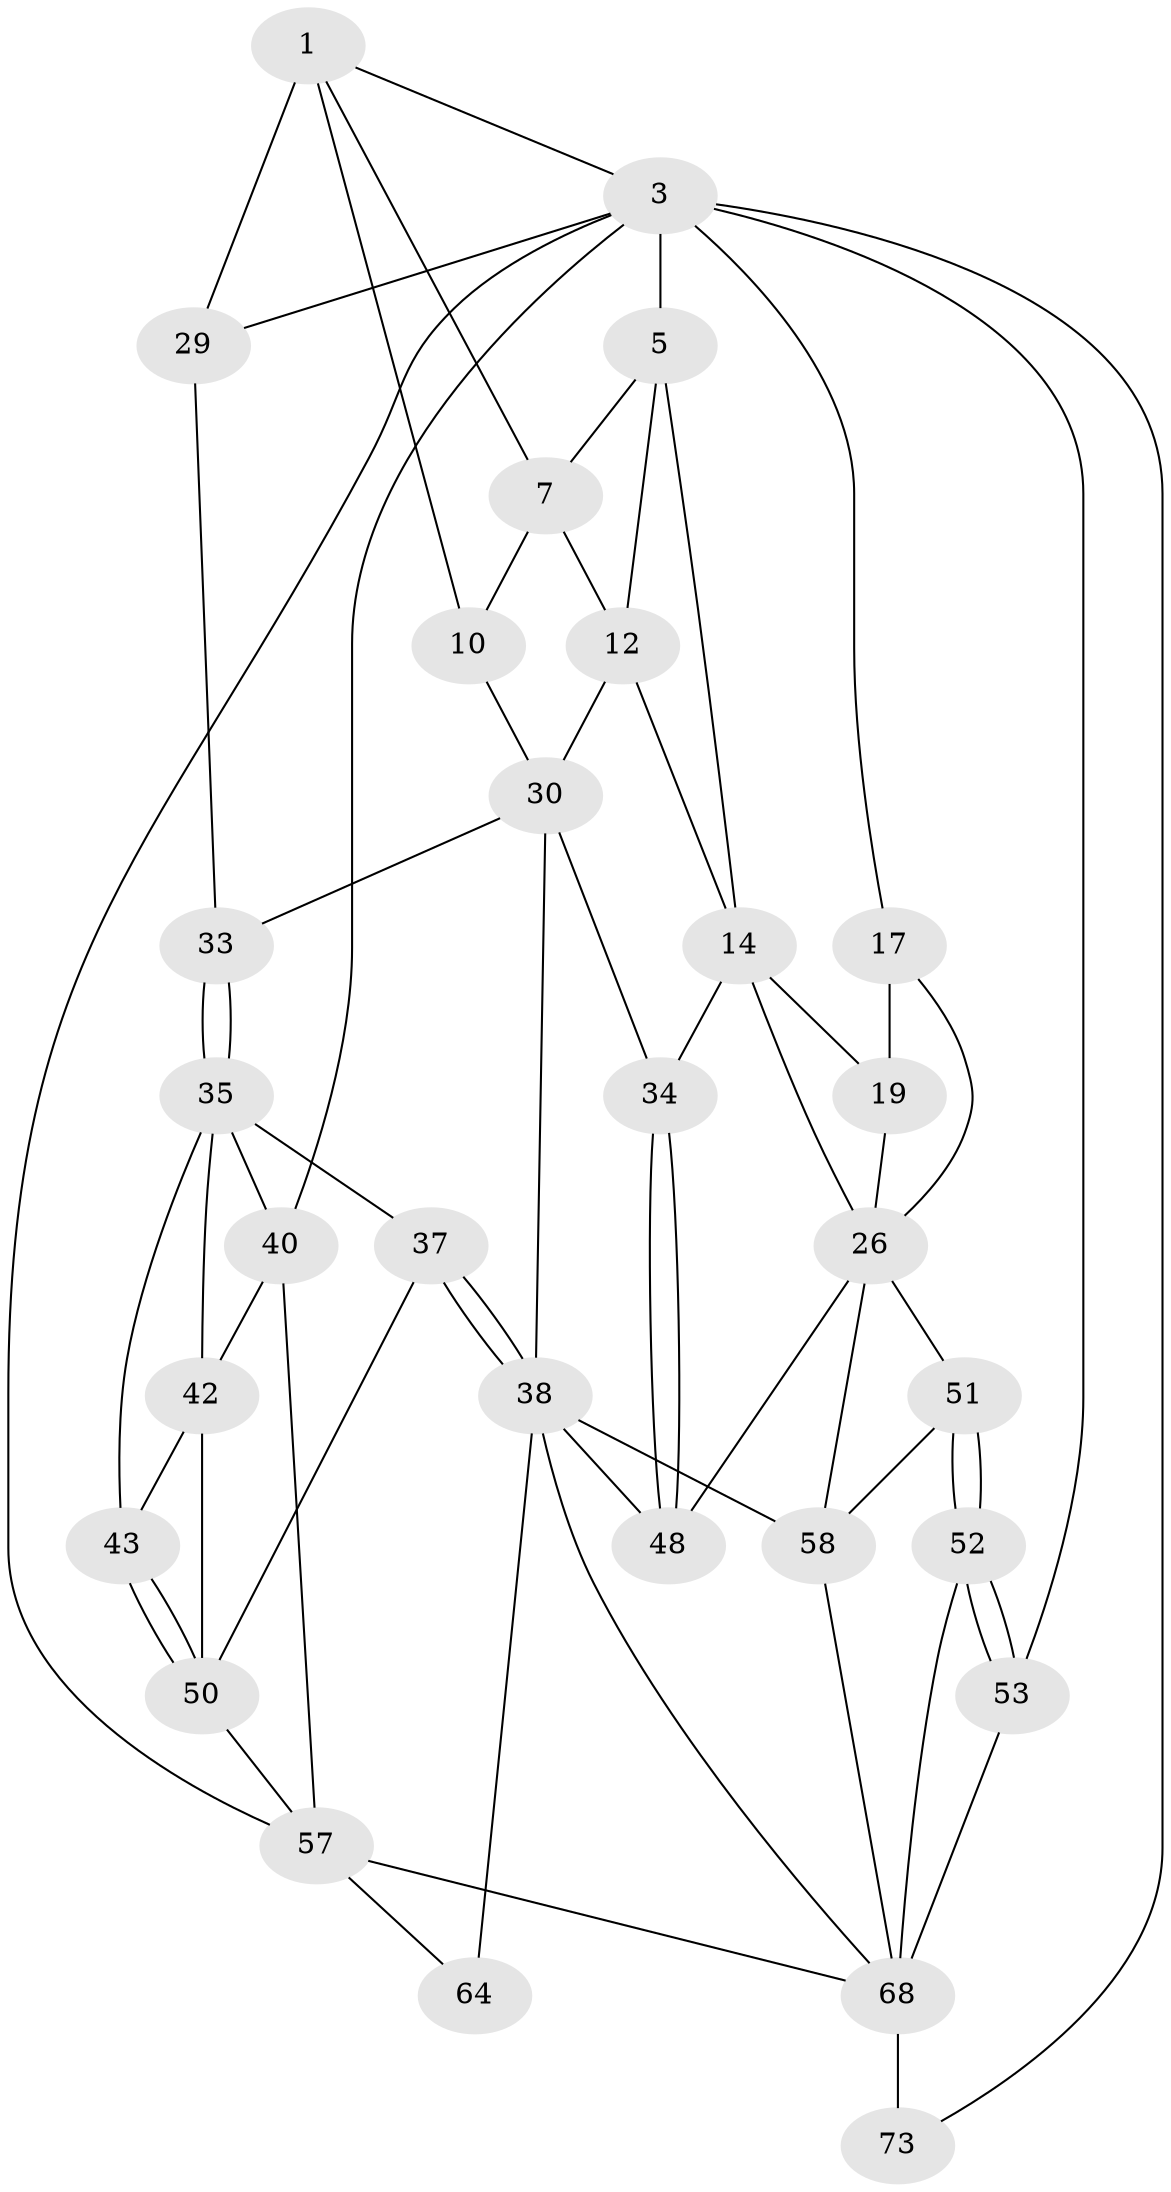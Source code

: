 // original degree distribution, {3: 0.039473684210526314, 5: 0.4868421052631579, 6: 0.23684210526315788, 4: 0.23684210526315788}
// Generated by graph-tools (version 1.1) at 2025/21/03/04/25 18:21:06]
// undirected, 30 vertices, 65 edges
graph export_dot {
graph [start="1"]
  node [color=gray90,style=filled];
  1 [pos="+0.7875969003272246+0",super="+9+2"];
  3 [pos="+1+0",super="+28+4+54"];
  5 [pos="+0.2592286093130989+0",super="+6+16"];
  7 [pos="+0.39652477705987077+0",super="+11+8"];
  10 [pos="+0.6499769185822897+0.1462142018989029",super="+21"];
  12 [pos="+0.45270706202838895+0.21336249652904277",super="+13"];
  14 [pos="+0.22084691238775586+0.21506025300696677",super="+15+25"];
  17 [pos="+0+0.11128292286630842",super="+24+18"];
  19 [pos="+0.07231037940764093+0.18879148088151254",super="+22"];
  26 [pos="+0.1352724396548285+0.3650804164338011",super="+44"];
  29 [pos="+0.7571675073852084+0.25234517421306907"];
  30 [pos="+0.7270257545632076+0.2503508891012",super="+31"];
  33 [pos="+0.7465771721756262+0.2581120760864601"];
  34 [pos="+0.36292432696092547+0.3670343251240686"];
  35 [pos="+0.7496577491499132+0.26881405330742175",super="+41+36"];
  37 [pos="+0.6269960204506559+0.5607043798811411"];
  38 [pos="+0.6069134214312886+0.5670686543495941",super="+39+60"];
  40 [pos="+1+0.4457483156865399",super="+47"];
  42 [pos="+0.8057212263267398+0.3699189627584887",super="+46"];
  43 [pos="+0.80324813451388+0.4512912896752353"];
  48 [pos="+0.32241537764314726+0.48557708741224237"];
  50 [pos="+0.9504253154306034+0.5080623787497953",super="+56"];
  51 [pos="+0+0.7241467940383319"];
  52 [pos="+0+0.8300018607108206"];
  53 [pos="+0+1",super="+76"];
  57 [pos="+0.8711158015180084+0.7853186572108388",super="+62"];
  58 [pos="+0.29293833017232906+0.7283020174895274",super="+59+61"];
  64 [pos="+0.6857589671428101+0.8045417753669487"];
  68 [pos="+0.4853874195706322+0.8890641473295329",super="+71+69"];
  73 [pos="+0.5444835943827883+1"];
  1 -- 10 [weight=2];
  1 -- 7;
  1 -- 3;
  1 -- 29;
  3 -- 40 [weight=2];
  3 -- 29;
  3 -- 17;
  3 -- 5;
  3 -- 53 [weight=2];
  3 -- 73;
  3 -- 57;
  5 -- 7;
  5 -- 12;
  5 -- 14;
  7 -- 10;
  7 -- 12;
  10 -- 30;
  12 -- 14;
  12 -- 30;
  14 -- 19;
  14 -- 26;
  14 -- 34;
  17 -- 26;
  17 -- 19 [weight=2];
  19 -- 26;
  26 -- 48;
  26 -- 51;
  26 -- 58;
  29 -- 33;
  30 -- 33;
  30 -- 38;
  30 -- 34;
  33 -- 35;
  33 -- 35;
  34 -- 48;
  34 -- 48;
  35 -- 40;
  35 -- 42;
  35 -- 43;
  35 -- 37;
  37 -- 38;
  37 -- 38;
  37 -- 50;
  38 -- 48;
  38 -- 64 [weight=2];
  38 -- 68;
  38 -- 58 [weight=2];
  40 -- 57;
  40 -- 42;
  42 -- 43;
  42 -- 50;
  43 -- 50;
  43 -- 50;
  50 -- 57;
  51 -- 52;
  51 -- 52;
  51 -- 58;
  52 -- 53;
  52 -- 53;
  52 -- 68;
  53 -- 68 [weight=2];
  57 -- 64;
  57 -- 68;
  58 -- 68;
  68 -- 73 [weight=2];
}

